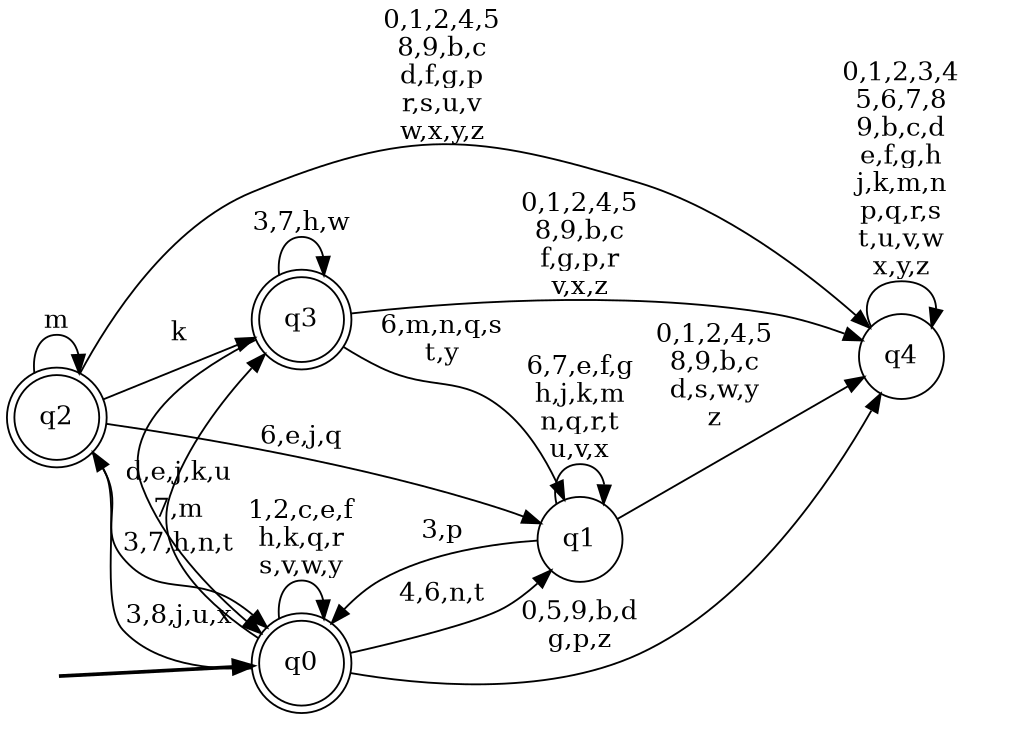 digraph BlueStar {
__start0 [style = invis, shape = none, label = "", width = 0, height = 0];

rankdir=LR;
size="8,5";

s0 [style="rounded,filled", color="black", fillcolor="white" shape="doublecircle", label="q0"];
s1 [style="filled", color="black", fillcolor="white" shape="circle", label="q1"];
s2 [style="rounded,filled", color="black", fillcolor="white" shape="doublecircle", label="q2"];
s3 [style="rounded,filled", color="black", fillcolor="white" shape="doublecircle", label="q3"];
s4 [style="filled", color="black", fillcolor="white" shape="circle", label="q4"];
subgraph cluster_main { 
	graph [pad=".75", ranksep="0.15", nodesep="0.15"];
	 style=invis; 
	__start0 -> s0 [penwidth=2];
}
s0 -> s0 [label="1,2,c,e,f\nh,k,q,r\ns,v,w,y"];
s0 -> s1 [label="4,6,n,t"];
s0 -> s2 [label="3,8,j,u,x"];
s0 -> s3 [label="7,m"];
s0 -> s4 [label="0,5,9,b,d\ng,p,z"];
s1 -> s0 [label="3,p"];
s1 -> s1 [label="6,7,e,f,g\nh,j,k,m\nn,q,r,t\nu,v,x"];
s1 -> s4 [label="0,1,2,4,5\n8,9,b,c\nd,s,w,y\nz"];
s2 -> s0 [label="3,7,h,n,t"];
s2 -> s1 [label="6,e,j,q"];
s2 -> s2 [label="m"];
s2 -> s3 [label="k"];
s2 -> s4 [label="0,1,2,4,5\n8,9,b,c\nd,f,g,p\nr,s,u,v\nw,x,y,z"];
s3 -> s0 [label="d,e,j,k,u"];
s3 -> s1 [label="6,m,n,q,s\nt,y"];
s3 -> s3 [label="3,7,h,w"];
s3 -> s4 [label="0,1,2,4,5\n8,9,b,c\nf,g,p,r\nv,x,z"];
s4 -> s4 [label="0,1,2,3,4\n5,6,7,8\n9,b,c,d\ne,f,g,h\nj,k,m,n\np,q,r,s\nt,u,v,w\nx,y,z"];

}